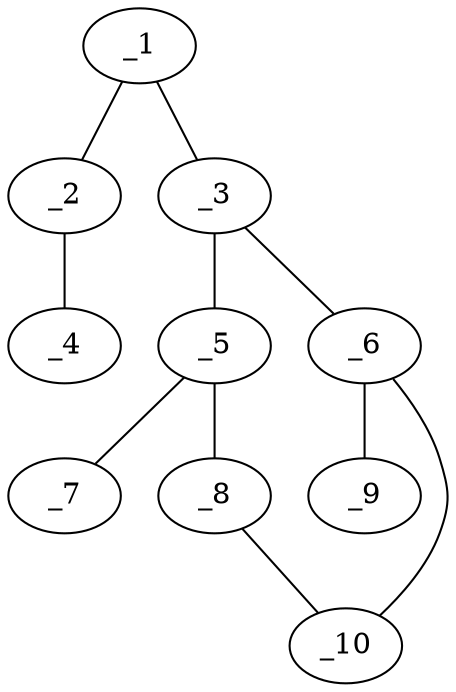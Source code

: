 graph molid43395 {
	_1	 [charge=0,
		chem=1,
		symbol="C  ",
		x="3.7601",
		y="0.5194"];
	_2	 [charge=0,
		chem=1,
		symbol="C  ",
		x="4.6261",
		y="1.0194"];
	_1 -- _2	 [valence=1];
	_3	 [charge=0,
		chem=4,
		symbol="N  ",
		x="3.7601",
		y="-0.4806"];
	_1 -- _3	 [valence=1];
	_4	 [charge=0,
		chem=1,
		symbol="C  ",
		x="4.6261",
		y="2.0194"];
	_2 -- _4	 [valence=2];
	_5	 [charge=0,
		chem=1,
		symbol="C  ",
		x="2.9511",
		y="-1.0684"];
	_3 -- _5	 [valence=1];
	_6	 [charge=0,
		chem=1,
		symbol="C  ",
		x="4.5691",
		y="-1.0684"];
	_3 -- _6	 [valence=1];
	_7	 [charge=0,
		chem=2,
		symbol="O  ",
		x=2,
		y="-0.7593"];
	_5 -- _7	 [valence=2];
	_8	 [charge=0,
		chem=1,
		symbol="C  ",
		x="3.2601",
		y="-2.0194"];
	_5 -- _8	 [valence=1];
	_9	 [charge=0,
		chem=5,
		symbol="S  ",
		x="5.5201",
		y="-0.7594"];
	_6 -- _9	 [valence=2];
	_10	 [charge=0,
		chem=5,
		symbol="S  ",
		x="4.2601",
		y="-2.0194"];
	_6 -- _10	 [valence=1];
	_8 -- _10	 [valence=1];
}
